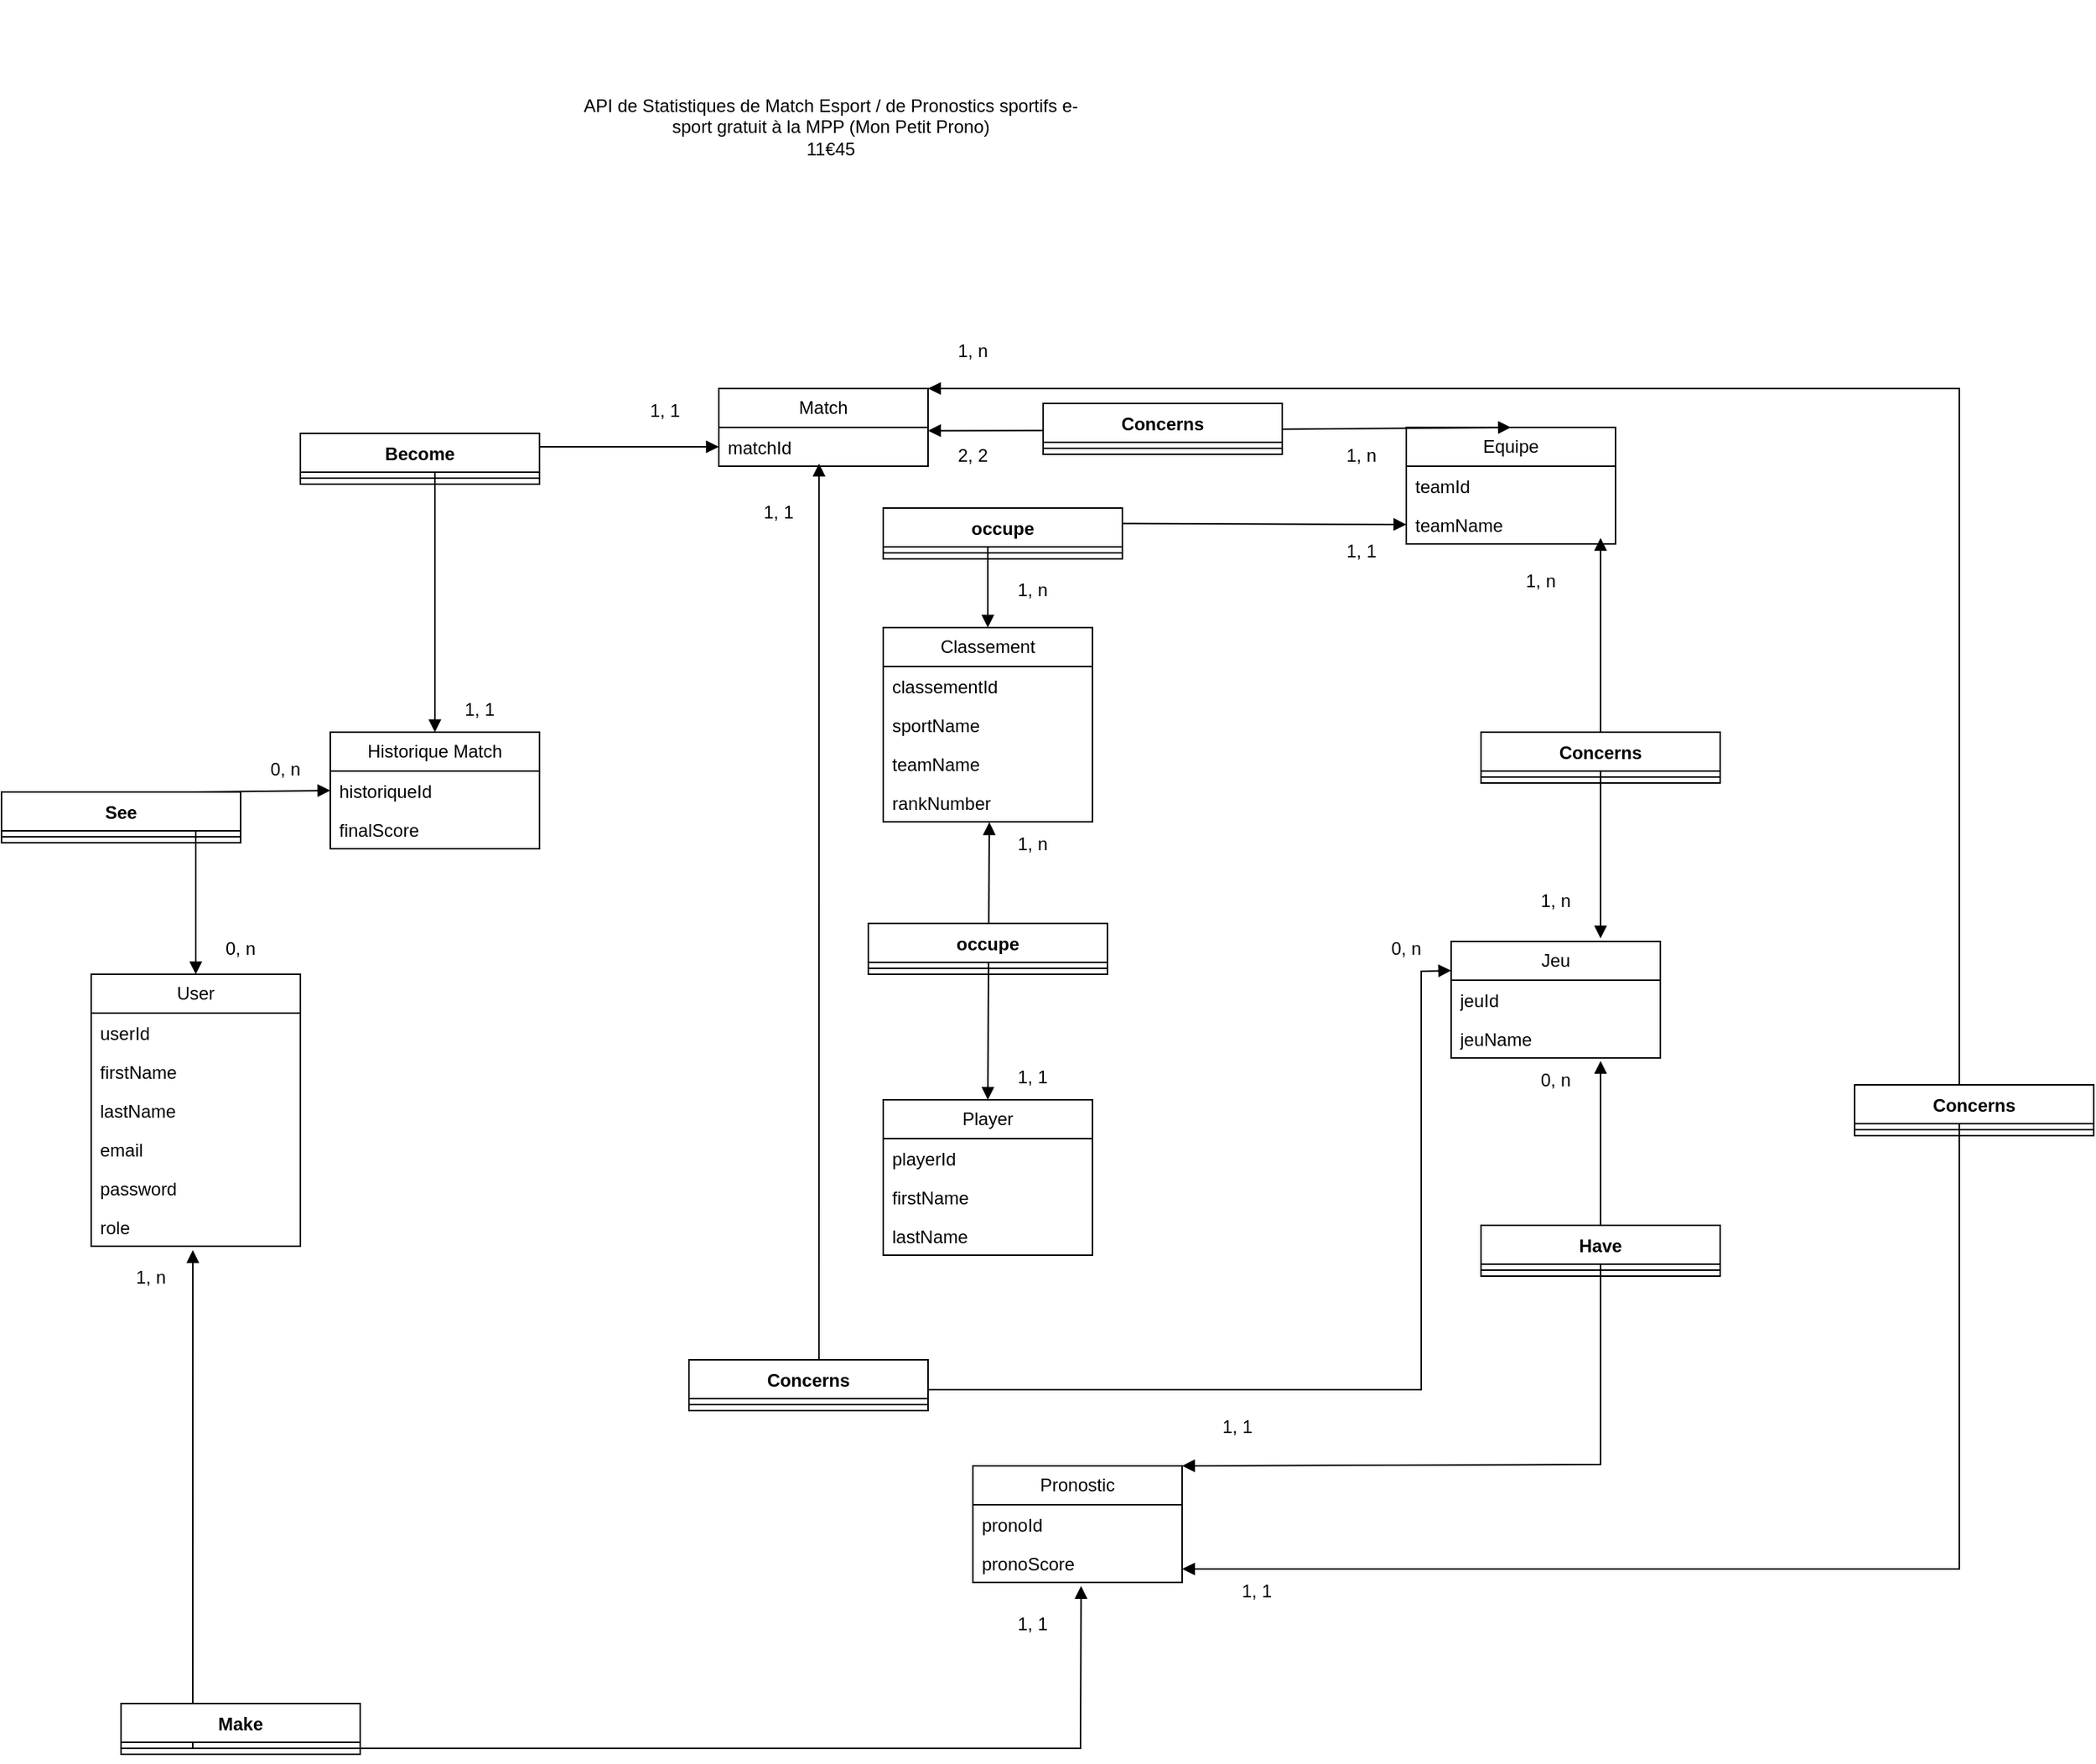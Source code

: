 <mxfile version="25.0.3">
  <diagram name="Page-1" id="5z3uFyTvS2i-2IkW8HLW">
    <mxGraphModel dx="2117" dy="1691" grid="1" gridSize="10" guides="1" tooltips="1" connect="1" arrows="1" fold="1" page="1" pageScale="1" pageWidth="827" pageHeight="1169" math="0" shadow="0">
      <root>
        <mxCell id="0" />
        <mxCell id="1" parent="0" />
        <mxCell id="lSi4QGeNBZKj2a0an09N-1" value="User" style="swimlane;fontStyle=0;childLayout=stackLayout;horizontal=1;startSize=26;fillColor=none;horizontalStack=0;resizeParent=1;resizeParentMax=0;resizeLast=0;collapsible=1;marginBottom=0;whiteSpace=wrap;html=1;" parent="1" vertex="1">
          <mxGeometry x="30" y="202" width="140" height="182" as="geometry" />
        </mxCell>
        <mxCell id="8D_o49C-jzK-6hSNuc0B-14" value="userId" style="text;strokeColor=none;fillColor=none;align=left;verticalAlign=top;spacingLeft=4;spacingRight=4;overflow=hidden;rotatable=0;points=[[0,0.5],[1,0.5]];portConstraint=eastwest;whiteSpace=wrap;html=1;" vertex="1" parent="lSi4QGeNBZKj2a0an09N-1">
          <mxGeometry y="26" width="140" height="26" as="geometry" />
        </mxCell>
        <mxCell id="lSi4QGeNBZKj2a0an09N-2" value="firstName" style="text;strokeColor=none;fillColor=none;align=left;verticalAlign=top;spacingLeft=4;spacingRight=4;overflow=hidden;rotatable=0;points=[[0,0.5],[1,0.5]];portConstraint=eastwest;whiteSpace=wrap;html=1;" parent="lSi4QGeNBZKj2a0an09N-1" vertex="1">
          <mxGeometry y="52" width="140" height="26" as="geometry" />
        </mxCell>
        <mxCell id="lSi4QGeNBZKj2a0an09N-3" value="lastName" style="text;strokeColor=none;fillColor=none;align=left;verticalAlign=top;spacingLeft=4;spacingRight=4;overflow=hidden;rotatable=0;points=[[0,0.5],[1,0.5]];portConstraint=eastwest;whiteSpace=wrap;html=1;" parent="lSi4QGeNBZKj2a0an09N-1" vertex="1">
          <mxGeometry y="78" width="140" height="26" as="geometry" />
        </mxCell>
        <mxCell id="lSi4QGeNBZKj2a0an09N-4" value="email" style="text;strokeColor=none;fillColor=none;align=left;verticalAlign=top;spacingLeft=4;spacingRight=4;overflow=hidden;rotatable=0;points=[[0,0.5],[1,0.5]];portConstraint=eastwest;whiteSpace=wrap;html=1;" parent="lSi4QGeNBZKj2a0an09N-1" vertex="1">
          <mxGeometry y="104" width="140" height="26" as="geometry" />
        </mxCell>
        <mxCell id="8D_o49C-jzK-6hSNuc0B-2" value="password" style="text;strokeColor=none;fillColor=none;align=left;verticalAlign=top;spacingLeft=4;spacingRight=4;overflow=hidden;rotatable=0;points=[[0,0.5],[1,0.5]];portConstraint=eastwest;whiteSpace=wrap;html=1;" vertex="1" parent="lSi4QGeNBZKj2a0an09N-1">
          <mxGeometry y="130" width="140" height="26" as="geometry" />
        </mxCell>
        <mxCell id="8D_o49C-jzK-6hSNuc0B-58" value="role" style="text;strokeColor=none;fillColor=none;align=left;verticalAlign=top;spacingLeft=4;spacingRight=4;overflow=hidden;rotatable=0;points=[[0,0.5],[1,0.5]];portConstraint=eastwest;whiteSpace=wrap;html=1;" vertex="1" parent="lSi4QGeNBZKj2a0an09N-1">
          <mxGeometry y="156" width="140" height="26" as="geometry" />
        </mxCell>
        <mxCell id="8D_o49C-jzK-6hSNuc0B-1" value="API de Statistiques de Match Esport / de Pronostics sportifs e-sport gratuit à la MPP (Mon Petit Prono)&lt;div&gt;11€45&lt;/div&gt;" style="text;html=1;align=center;verticalAlign=middle;whiteSpace=wrap;rounded=0;" vertex="1" parent="1">
          <mxGeometry x="350" y="-450" width="350" height="170" as="geometry" />
        </mxCell>
        <mxCell id="8D_o49C-jzK-6hSNuc0B-4" value="Historique Match" style="swimlane;fontStyle=0;childLayout=stackLayout;horizontal=1;startSize=26;fillColor=none;horizontalStack=0;resizeParent=1;resizeParentMax=0;resizeLast=0;collapsible=1;marginBottom=0;whiteSpace=wrap;html=1;" vertex="1" parent="1">
          <mxGeometry x="190" y="40" width="140" height="78" as="geometry" />
        </mxCell>
        <mxCell id="8D_o49C-jzK-6hSNuc0B-24" value="historiqueId" style="text;strokeColor=none;fillColor=none;align=left;verticalAlign=top;spacingLeft=4;spacingRight=4;overflow=hidden;rotatable=0;points=[[0,0.5],[1,0.5]];portConstraint=eastwest;whiteSpace=wrap;html=1;" vertex="1" parent="8D_o49C-jzK-6hSNuc0B-4">
          <mxGeometry y="26" width="140" height="26" as="geometry" />
        </mxCell>
        <mxCell id="8D_o49C-jzK-6hSNuc0B-6" value="finalScore" style="text;strokeColor=none;fillColor=none;align=left;verticalAlign=top;spacingLeft=4;spacingRight=4;overflow=hidden;rotatable=0;points=[[0,0.5],[1,0.5]];portConstraint=eastwest;whiteSpace=wrap;html=1;" vertex="1" parent="8D_o49C-jzK-6hSNuc0B-4">
          <mxGeometry y="52" width="140" height="26" as="geometry" />
        </mxCell>
        <mxCell id="8D_o49C-jzK-6hSNuc0B-9" value="Classement" style="swimlane;fontStyle=0;childLayout=stackLayout;horizontal=1;startSize=26;fillColor=none;horizontalStack=0;resizeParent=1;resizeParentMax=0;resizeLast=0;collapsible=1;marginBottom=0;whiteSpace=wrap;html=1;" vertex="1" parent="1">
          <mxGeometry x="560" y="-30" width="140" height="130" as="geometry" />
        </mxCell>
        <mxCell id="8D_o49C-jzK-6hSNuc0B-10" value="classementId" style="text;strokeColor=none;fillColor=none;align=left;verticalAlign=top;spacingLeft=4;spacingRight=4;overflow=hidden;rotatable=0;points=[[0,0.5],[1,0.5]];portConstraint=eastwest;whiteSpace=wrap;html=1;" vertex="1" parent="8D_o49C-jzK-6hSNuc0B-9">
          <mxGeometry y="26" width="140" height="26" as="geometry" />
        </mxCell>
        <mxCell id="8D_o49C-jzK-6hSNuc0B-11" value="sportName" style="text;strokeColor=none;fillColor=none;align=left;verticalAlign=top;spacingLeft=4;spacingRight=4;overflow=hidden;rotatable=0;points=[[0,0.5],[1,0.5]];portConstraint=eastwest;whiteSpace=wrap;html=1;" vertex="1" parent="8D_o49C-jzK-6hSNuc0B-9">
          <mxGeometry y="52" width="140" height="26" as="geometry" />
        </mxCell>
        <mxCell id="8D_o49C-jzK-6hSNuc0B-22" value="teamName" style="text;strokeColor=none;fillColor=none;align=left;verticalAlign=top;spacingLeft=4;spacingRight=4;overflow=hidden;rotatable=0;points=[[0,0.5],[1,0.5]];portConstraint=eastwest;whiteSpace=wrap;html=1;" vertex="1" parent="8D_o49C-jzK-6hSNuc0B-9">
          <mxGeometry y="78" width="140" height="26" as="geometry" />
        </mxCell>
        <mxCell id="8D_o49C-jzK-6hSNuc0B-23" value="rankNumber" style="text;strokeColor=none;fillColor=none;align=left;verticalAlign=top;spacingLeft=4;spacingRight=4;overflow=hidden;rotatable=0;points=[[0,0.5],[1,0.5]];portConstraint=eastwest;whiteSpace=wrap;html=1;" vertex="1" parent="8D_o49C-jzK-6hSNuc0B-9">
          <mxGeometry y="104" width="140" height="26" as="geometry" />
        </mxCell>
        <mxCell id="8D_o49C-jzK-6hSNuc0B-15" value="Jeu" style="swimlane;fontStyle=0;childLayout=stackLayout;horizontal=1;startSize=26;fillColor=none;horizontalStack=0;resizeParent=1;resizeParentMax=0;resizeLast=0;collapsible=1;marginBottom=0;whiteSpace=wrap;html=1;" vertex="1" parent="1">
          <mxGeometry x="940" y="180" width="140" height="78" as="geometry" />
        </mxCell>
        <mxCell id="8D_o49C-jzK-6hSNuc0B-16" value="jeuId" style="text;strokeColor=none;fillColor=none;align=left;verticalAlign=top;spacingLeft=4;spacingRight=4;overflow=hidden;rotatable=0;points=[[0,0.5],[1,0.5]];portConstraint=eastwest;whiteSpace=wrap;html=1;" vertex="1" parent="8D_o49C-jzK-6hSNuc0B-15">
          <mxGeometry y="26" width="140" height="26" as="geometry" />
        </mxCell>
        <mxCell id="8D_o49C-jzK-6hSNuc0B-17" value="jeuName" style="text;strokeColor=none;fillColor=none;align=left;verticalAlign=top;spacingLeft=4;spacingRight=4;overflow=hidden;rotatable=0;points=[[0,0.5],[1,0.5]];portConstraint=eastwest;whiteSpace=wrap;html=1;" vertex="1" parent="8D_o49C-jzK-6hSNuc0B-15">
          <mxGeometry y="52" width="140" height="26" as="geometry" />
        </mxCell>
        <mxCell id="8D_o49C-jzK-6hSNuc0B-19" value="Equipe" style="swimlane;fontStyle=0;childLayout=stackLayout;horizontal=1;startSize=26;fillColor=none;horizontalStack=0;resizeParent=1;resizeParentMax=0;resizeLast=0;collapsible=1;marginBottom=0;whiteSpace=wrap;html=1;" vertex="1" parent="1">
          <mxGeometry x="910" y="-164" width="140" height="78" as="geometry" />
        </mxCell>
        <mxCell id="8D_o49C-jzK-6hSNuc0B-20" value="teamId" style="text;strokeColor=none;fillColor=none;align=left;verticalAlign=top;spacingLeft=4;spacingRight=4;overflow=hidden;rotatable=0;points=[[0,0.5],[1,0.5]];portConstraint=eastwest;whiteSpace=wrap;html=1;" vertex="1" parent="8D_o49C-jzK-6hSNuc0B-19">
          <mxGeometry y="26" width="140" height="26" as="geometry" />
        </mxCell>
        <mxCell id="8D_o49C-jzK-6hSNuc0B-21" value="teamName" style="text;strokeColor=none;fillColor=none;align=left;verticalAlign=top;spacingLeft=4;spacingRight=4;overflow=hidden;rotatable=0;points=[[0,0.5],[1,0.5]];portConstraint=eastwest;whiteSpace=wrap;html=1;" vertex="1" parent="8D_o49C-jzK-6hSNuc0B-19">
          <mxGeometry y="52" width="140" height="26" as="geometry" />
        </mxCell>
        <mxCell id="8D_o49C-jzK-6hSNuc0B-25" value="Player" style="swimlane;fontStyle=0;childLayout=stackLayout;horizontal=1;startSize=26;fillColor=none;horizontalStack=0;resizeParent=1;resizeParentMax=0;resizeLast=0;collapsible=1;marginBottom=0;whiteSpace=wrap;html=1;" vertex="1" parent="1">
          <mxGeometry x="560" y="286" width="140" height="104" as="geometry" />
        </mxCell>
        <mxCell id="8D_o49C-jzK-6hSNuc0B-26" value="playerId" style="text;strokeColor=none;fillColor=none;align=left;verticalAlign=top;spacingLeft=4;spacingRight=4;overflow=hidden;rotatable=0;points=[[0,0.5],[1,0.5]];portConstraint=eastwest;whiteSpace=wrap;html=1;" vertex="1" parent="8D_o49C-jzK-6hSNuc0B-25">
          <mxGeometry y="26" width="140" height="26" as="geometry" />
        </mxCell>
        <mxCell id="8D_o49C-jzK-6hSNuc0B-27" value="firstName" style="text;strokeColor=none;fillColor=none;align=left;verticalAlign=top;spacingLeft=4;spacingRight=4;overflow=hidden;rotatable=0;points=[[0,0.5],[1,0.5]];portConstraint=eastwest;whiteSpace=wrap;html=1;" vertex="1" parent="8D_o49C-jzK-6hSNuc0B-25">
          <mxGeometry y="52" width="140" height="26" as="geometry" />
        </mxCell>
        <mxCell id="8D_o49C-jzK-6hSNuc0B-28" value="lastName" style="text;strokeColor=none;fillColor=none;align=left;verticalAlign=top;spacingLeft=4;spacingRight=4;overflow=hidden;rotatable=0;points=[[0,0.5],[1,0.5]];portConstraint=eastwest;whiteSpace=wrap;html=1;" vertex="1" parent="8D_o49C-jzK-6hSNuc0B-25">
          <mxGeometry y="78" width="140" height="26" as="geometry" />
        </mxCell>
        <mxCell id="8D_o49C-jzK-6hSNuc0B-33" value="Pronostic" style="swimlane;fontStyle=0;childLayout=stackLayout;horizontal=1;startSize=26;fillColor=none;horizontalStack=0;resizeParent=1;resizeParentMax=0;resizeLast=0;collapsible=1;marginBottom=0;whiteSpace=wrap;html=1;" vertex="1" parent="1">
          <mxGeometry x="620" y="531" width="140" height="78" as="geometry" />
        </mxCell>
        <mxCell id="8D_o49C-jzK-6hSNuc0B-34" value="pronoId" style="text;strokeColor=none;fillColor=none;align=left;verticalAlign=top;spacingLeft=4;spacingRight=4;overflow=hidden;rotatable=0;points=[[0,0.5],[1,0.5]];portConstraint=eastwest;whiteSpace=wrap;html=1;" vertex="1" parent="8D_o49C-jzK-6hSNuc0B-33">
          <mxGeometry y="26" width="140" height="26" as="geometry" />
        </mxCell>
        <mxCell id="8D_o49C-jzK-6hSNuc0B-32" value="pronoScore" style="text;strokeColor=none;fillColor=none;align=left;verticalAlign=top;spacingLeft=4;spacingRight=4;overflow=hidden;rotatable=0;points=[[0,0.5],[1,0.5]];portConstraint=eastwest;whiteSpace=wrap;html=1;" vertex="1" parent="8D_o49C-jzK-6hSNuc0B-33">
          <mxGeometry y="52" width="140" height="26" as="geometry" />
        </mxCell>
        <mxCell id="8D_o49C-jzK-6hSNuc0B-39" value="Match" style="swimlane;fontStyle=0;childLayout=stackLayout;horizontal=1;startSize=26;fillColor=none;horizontalStack=0;resizeParent=1;resizeParentMax=0;resizeLast=0;collapsible=1;marginBottom=0;whiteSpace=wrap;html=1;" vertex="1" parent="1">
          <mxGeometry x="450" y="-190" width="140" height="52" as="geometry" />
        </mxCell>
        <mxCell id="8D_o49C-jzK-6hSNuc0B-40" value="matchId" style="text;strokeColor=none;fillColor=none;align=left;verticalAlign=top;spacingLeft=4;spacingRight=4;overflow=hidden;rotatable=0;points=[[0,0.5],[1,0.5]];portConstraint=eastwest;whiteSpace=wrap;html=1;" vertex="1" parent="8D_o49C-jzK-6hSNuc0B-39">
          <mxGeometry y="26" width="140" height="26" as="geometry" />
        </mxCell>
        <mxCell id="8D_o49C-jzK-6hSNuc0B-48" value="" style="endArrow=block;startArrow=block;endFill=1;startFill=1;html=1;rounded=0;" edge="1" parent="1">
          <mxGeometry width="160" relative="1" as="geometry">
            <mxPoint x="1040" y="-90" as="sourcePoint" />
            <mxPoint x="1040" y="178" as="targetPoint" />
            <Array as="points">
              <mxPoint x="1040" y="120" />
            </Array>
          </mxGeometry>
        </mxCell>
        <mxCell id="8D_o49C-jzK-6hSNuc0B-50" value="" style="endArrow=block;startArrow=block;endFill=1;startFill=1;html=1;rounded=0;exitX=0;exitY=0.5;exitDx=0;exitDy=0;entryX=0.5;entryY=0;entryDx=0;entryDy=0;" edge="1" parent="1" source="8D_o49C-jzK-6hSNuc0B-24" target="lSi4QGeNBZKj2a0an09N-1">
          <mxGeometry width="160" relative="1" as="geometry">
            <mxPoint x="230" y="130" as="sourcePoint" />
            <mxPoint x="231" y="288" as="targetPoint" />
            <Array as="points">
              <mxPoint x="100" y="80" />
            </Array>
          </mxGeometry>
        </mxCell>
        <mxCell id="8D_o49C-jzK-6hSNuc0B-56" value="" style="endArrow=block;startArrow=block;endFill=1;startFill=1;html=1;rounded=0;exitX=0.5;exitY=0;exitDx=0;exitDy=0;entryX=1;entryY=0.085;entryDx=0;entryDy=0;entryPerimeter=0;" edge="1" parent="1" source="8D_o49C-jzK-6hSNuc0B-19" target="8D_o49C-jzK-6hSNuc0B-40">
          <mxGeometry width="160" relative="1" as="geometry">
            <mxPoint x="660" y="84" as="sourcePoint" />
            <mxPoint x="558" y="96" as="targetPoint" />
            <Array as="points">
              <mxPoint x="730" y="-162" />
            </Array>
          </mxGeometry>
        </mxCell>
        <mxCell id="8D_o49C-jzK-6hSNuc0B-59" value="" style="endArrow=block;startArrow=block;endFill=1;startFill=1;html=1;rounded=0;entryX=1;entryY=0;entryDx=0;entryDy=0;" edge="1" parent="1" target="8D_o49C-jzK-6hSNuc0B-33">
          <mxGeometry width="160" relative="1" as="geometry">
            <mxPoint x="1040" y="260" as="sourcePoint" />
            <mxPoint x="780" y="531" as="targetPoint" />
            <Array as="points">
              <mxPoint x="1040" y="530" />
            </Array>
          </mxGeometry>
        </mxCell>
        <mxCell id="8D_o49C-jzK-6hSNuc0B-67" value="" style="endArrow=block;startArrow=block;endFill=1;startFill=1;html=1;rounded=0;entryX=0.517;entryY=1.092;entryDx=0;entryDy=0;exitX=0.486;exitY=1.1;exitDx=0;exitDy=0;exitPerimeter=0;entryPerimeter=0;" edge="1" parent="1" source="8D_o49C-jzK-6hSNuc0B-58" target="8D_o49C-jzK-6hSNuc0B-32">
          <mxGeometry width="160" relative="1" as="geometry">
            <mxPoint x="311" y="330" as="sourcePoint" />
            <mxPoint x="120" y="730" as="targetPoint" />
            <Array as="points">
              <mxPoint x="98" y="720" />
              <mxPoint x="692" y="720" />
            </Array>
          </mxGeometry>
        </mxCell>
        <mxCell id="8D_o49C-jzK-6hSNuc0B-69" value="" style="endArrow=block;startArrow=block;endFill=1;startFill=1;html=1;rounded=0;exitX=1;exitY=0;exitDx=0;exitDy=0;" edge="1" parent="1" source="8D_o49C-jzK-6hSNuc0B-39">
          <mxGeometry width="160" relative="1" as="geometry">
            <mxPoint x="318" y="171" as="sourcePoint" />
            <mxPoint x="760" y="600" as="targetPoint" />
            <Array as="points">
              <mxPoint x="1280" y="-190" />
              <mxPoint x="1280" y="200" />
              <mxPoint x="1280" y="600" />
              <mxPoint x="1010" y="600" />
              <mxPoint x="870" y="600" />
            </Array>
          </mxGeometry>
        </mxCell>
        <mxCell id="8D_o49C-jzK-6hSNuc0B-72" value="1, n" style="text;html=1;align=center;verticalAlign=middle;whiteSpace=wrap;rounded=0;" vertex="1" parent="1">
          <mxGeometry x="40" y="390" width="60" height="30" as="geometry" />
        </mxCell>
        <mxCell id="8D_o49C-jzK-6hSNuc0B-73" value="1, 1" style="text;html=1;align=center;verticalAlign=middle;whiteSpace=wrap;rounded=0;" vertex="1" parent="1">
          <mxGeometry x="630" y="622" width="60" height="30" as="geometry" />
        </mxCell>
        <mxCell id="8D_o49C-jzK-6hSNuc0B-74" value="1, 1" style="text;html=1;align=center;verticalAlign=middle;whiteSpace=wrap;rounded=0;" vertex="1" parent="1">
          <mxGeometry x="767" y="490" width="60" height="30" as="geometry" />
        </mxCell>
        <mxCell id="8D_o49C-jzK-6hSNuc0B-75" value="0, n" style="text;html=1;align=center;verticalAlign=middle;whiteSpace=wrap;rounded=0;" vertex="1" parent="1">
          <mxGeometry x="980" y="258" width="60" height="30" as="geometry" />
        </mxCell>
        <mxCell id="8D_o49C-jzK-6hSNuc0B-76" value="1, n" style="text;html=1;align=center;verticalAlign=middle;whiteSpace=wrap;rounded=0;" vertex="1" parent="1">
          <mxGeometry x="980" y="138" width="60" height="30" as="geometry" />
        </mxCell>
        <mxCell id="8D_o49C-jzK-6hSNuc0B-79" value="2, 2" style="text;html=1;align=center;verticalAlign=middle;whiteSpace=wrap;rounded=0;" vertex="1" parent="1">
          <mxGeometry x="590" y="-160" width="60" height="30" as="geometry" />
        </mxCell>
        <mxCell id="8D_o49C-jzK-6hSNuc0B-80" value="1, 1" style="text;html=1;align=center;verticalAlign=middle;whiteSpace=wrap;rounded=0;" vertex="1" parent="1">
          <mxGeometry x="384" y="-190" width="60" height="30" as="geometry" />
        </mxCell>
        <mxCell id="8D_o49C-jzK-6hSNuc0B-81" value="1, 1" style="text;html=1;align=center;verticalAlign=middle;whiteSpace=wrap;rounded=0;" vertex="1" parent="1">
          <mxGeometry x="260" y="10" width="60" height="30" as="geometry" />
        </mxCell>
        <mxCell id="8D_o49C-jzK-6hSNuc0B-82" value="0, n" style="text;html=1;align=center;verticalAlign=middle;whiteSpace=wrap;rounded=0;" vertex="1" parent="1">
          <mxGeometry x="100" y="170" width="60" height="30" as="geometry" />
        </mxCell>
        <mxCell id="8D_o49C-jzK-6hSNuc0B-83" value="0, n" style="text;html=1;align=center;verticalAlign=middle;whiteSpace=wrap;rounded=0;" vertex="1" parent="1">
          <mxGeometry x="130" y="50" width="60" height="30" as="geometry" />
        </mxCell>
        <mxCell id="8D_o49C-jzK-6hSNuc0B-84" value="1, n" style="text;html=1;align=center;verticalAlign=middle;whiteSpace=wrap;rounded=0;" vertex="1" parent="1">
          <mxGeometry x="590" y="-230" width="60" height="30" as="geometry" />
        </mxCell>
        <mxCell id="8D_o49C-jzK-6hSNuc0B-85" value="1, 1" style="text;html=1;align=center;verticalAlign=middle;whiteSpace=wrap;rounded=0;" vertex="1" parent="1">
          <mxGeometry x="780" y="600" width="60" height="30" as="geometry" />
        </mxCell>
        <mxCell id="8D_o49C-jzK-6hSNuc0B-87" value="1, n" style="text;html=1;align=center;verticalAlign=middle;whiteSpace=wrap;rounded=0;" vertex="1" parent="1">
          <mxGeometry x="850" y="-160" width="60" height="30" as="geometry" />
        </mxCell>
        <mxCell id="8D_o49C-jzK-6hSNuc0B-99" value="" style="endArrow=block;startArrow=block;endFill=1;startFill=1;html=1;rounded=0;entryX=0;entryY=0.5;entryDx=0;entryDy=0;exitX=0.5;exitY=0;exitDx=0;exitDy=0;" edge="1" parent="1" source="8D_o49C-jzK-6hSNuc0B-4" target="8D_o49C-jzK-6hSNuc0B-40">
          <mxGeometry width="160" relative="1" as="geometry">
            <mxPoint x="340" y="-151" as="sourcePoint" />
            <mxPoint x="500" y="-60" as="targetPoint" />
            <Array as="points">
              <mxPoint x="260" y="-151" />
            </Array>
          </mxGeometry>
        </mxCell>
        <mxCell id="8D_o49C-jzK-6hSNuc0B-102" value="Concerns" style="swimlane;fontStyle=1;align=center;verticalAlign=top;childLayout=stackLayout;horizontal=1;startSize=26;horizontalStack=0;resizeParent=1;resizeParentMax=0;resizeLast=0;collapsible=1;marginBottom=0;whiteSpace=wrap;html=1;" vertex="1" parent="1">
          <mxGeometry x="667" y="-180" width="160" height="34" as="geometry">
            <mxRectangle x="180" y="-190" width="80" height="30" as="alternateBounds" />
          </mxGeometry>
        </mxCell>
        <mxCell id="8D_o49C-jzK-6hSNuc0B-103" value="" style="line;strokeWidth=1;fillColor=none;align=left;verticalAlign=middle;spacingTop=-1;spacingLeft=3;spacingRight=3;rotatable=0;labelPosition=right;points=[];portConstraint=eastwest;strokeColor=inherit;" vertex="1" parent="8D_o49C-jzK-6hSNuc0B-102">
          <mxGeometry y="26" width="160" height="8" as="geometry" />
        </mxCell>
        <mxCell id="8D_o49C-jzK-6hSNuc0B-105" value="Concerns" style="swimlane;fontStyle=1;align=center;verticalAlign=top;childLayout=stackLayout;horizontal=1;startSize=26;horizontalStack=0;resizeParent=1;resizeParentMax=0;resizeLast=0;collapsible=1;marginBottom=0;whiteSpace=wrap;html=1;" vertex="1" parent="1">
          <mxGeometry x="960" y="40" width="160" height="34" as="geometry">
            <mxRectangle x="180" y="-190" width="80" height="30" as="alternateBounds" />
          </mxGeometry>
        </mxCell>
        <mxCell id="8D_o49C-jzK-6hSNuc0B-106" value="" style="line;strokeWidth=1;fillColor=none;align=left;verticalAlign=middle;spacingTop=-1;spacingLeft=3;spacingRight=3;rotatable=0;labelPosition=right;points=[];portConstraint=eastwest;strokeColor=inherit;" vertex="1" parent="8D_o49C-jzK-6hSNuc0B-105">
          <mxGeometry y="26" width="160" height="8" as="geometry" />
        </mxCell>
        <mxCell id="8D_o49C-jzK-6hSNuc0B-109" value="Have" style="swimlane;fontStyle=1;align=center;verticalAlign=top;childLayout=stackLayout;horizontal=1;startSize=26;horizontalStack=0;resizeParent=1;resizeParentMax=0;resizeLast=0;collapsible=1;marginBottom=0;whiteSpace=wrap;html=1;" vertex="1" parent="1">
          <mxGeometry x="960" y="370" width="160" height="34" as="geometry">
            <mxRectangle x="180" y="-190" width="80" height="30" as="alternateBounds" />
          </mxGeometry>
        </mxCell>
        <mxCell id="8D_o49C-jzK-6hSNuc0B-110" value="" style="line;strokeWidth=1;fillColor=none;align=left;verticalAlign=middle;spacingTop=-1;spacingLeft=3;spacingRight=3;rotatable=0;labelPosition=right;points=[];portConstraint=eastwest;strokeColor=inherit;" vertex="1" parent="8D_o49C-jzK-6hSNuc0B-109">
          <mxGeometry y="26" width="160" height="8" as="geometry" />
        </mxCell>
        <mxCell id="8D_o49C-jzK-6hSNuc0B-113" value="See" style="swimlane;fontStyle=1;align=center;verticalAlign=top;childLayout=stackLayout;horizontal=1;startSize=26;horizontalStack=0;resizeParent=1;resizeParentMax=0;resizeLast=0;collapsible=1;marginBottom=0;whiteSpace=wrap;html=1;" vertex="1" parent="1">
          <mxGeometry x="-30" y="80" width="160" height="34" as="geometry">
            <mxRectangle x="180" y="-190" width="80" height="30" as="alternateBounds" />
          </mxGeometry>
        </mxCell>
        <mxCell id="8D_o49C-jzK-6hSNuc0B-114" value="" style="line;strokeWidth=1;fillColor=none;align=left;verticalAlign=middle;spacingTop=-1;spacingLeft=3;spacingRight=3;rotatable=0;labelPosition=right;points=[];portConstraint=eastwest;strokeColor=inherit;" vertex="1" parent="8D_o49C-jzK-6hSNuc0B-113">
          <mxGeometry y="26" width="160" height="8" as="geometry" />
        </mxCell>
        <mxCell id="8D_o49C-jzK-6hSNuc0B-117" value="Concerns" style="swimlane;fontStyle=1;align=center;verticalAlign=top;childLayout=stackLayout;horizontal=1;startSize=26;horizontalStack=0;resizeParent=1;resizeParentMax=0;resizeLast=0;collapsible=1;marginBottom=0;whiteSpace=wrap;html=1;" vertex="1" parent="1">
          <mxGeometry x="1210" y="276" width="160" height="34" as="geometry">
            <mxRectangle x="180" y="-190" width="80" height="30" as="alternateBounds" />
          </mxGeometry>
        </mxCell>
        <mxCell id="8D_o49C-jzK-6hSNuc0B-118" value="" style="line;strokeWidth=1;fillColor=none;align=left;verticalAlign=middle;spacingTop=-1;spacingLeft=3;spacingRight=3;rotatable=0;labelPosition=right;points=[];portConstraint=eastwest;strokeColor=inherit;" vertex="1" parent="8D_o49C-jzK-6hSNuc0B-117">
          <mxGeometry y="26" width="160" height="8" as="geometry" />
        </mxCell>
        <mxCell id="8D_o49C-jzK-6hSNuc0B-119" value="Make" style="swimlane;fontStyle=1;align=center;verticalAlign=top;childLayout=stackLayout;horizontal=1;startSize=26;horizontalStack=0;resizeParent=1;resizeParentMax=0;resizeLast=0;collapsible=1;marginBottom=0;whiteSpace=wrap;html=1;" vertex="1" parent="1">
          <mxGeometry x="50" y="690" width="160" height="34" as="geometry">
            <mxRectangle x="180" y="-190" width="80" height="30" as="alternateBounds" />
          </mxGeometry>
        </mxCell>
        <mxCell id="8D_o49C-jzK-6hSNuc0B-120" value="" style="line;strokeWidth=1;fillColor=none;align=left;verticalAlign=middle;spacingTop=-1;spacingLeft=3;spacingRight=3;rotatable=0;labelPosition=right;points=[];portConstraint=eastwest;strokeColor=inherit;" vertex="1" parent="8D_o49C-jzK-6hSNuc0B-119">
          <mxGeometry y="26" width="160" height="8" as="geometry" />
        </mxCell>
        <mxCell id="8D_o49C-jzK-6hSNuc0B-121" value="Become" style="swimlane;fontStyle=1;align=center;verticalAlign=top;childLayout=stackLayout;horizontal=1;startSize=26;horizontalStack=0;resizeParent=1;resizeParentMax=0;resizeLast=0;collapsible=1;marginBottom=0;whiteSpace=wrap;html=1;" vertex="1" parent="1">
          <mxGeometry x="170" y="-160" width="160" height="34" as="geometry">
            <mxRectangle x="180" y="-190" width="80" height="30" as="alternateBounds" />
          </mxGeometry>
        </mxCell>
        <mxCell id="8D_o49C-jzK-6hSNuc0B-122" value="" style="line;strokeWidth=1;fillColor=none;align=left;verticalAlign=middle;spacingTop=-1;spacingLeft=3;spacingRight=3;rotatable=0;labelPosition=right;points=[];portConstraint=eastwest;strokeColor=inherit;" vertex="1" parent="8D_o49C-jzK-6hSNuc0B-121">
          <mxGeometry y="26" width="160" height="8" as="geometry" />
        </mxCell>
        <mxCell id="8D_o49C-jzK-6hSNuc0B-124" value="" style="endArrow=block;startArrow=block;endFill=1;startFill=1;html=1;rounded=0;exitX=0.507;exitY=1.011;exitDx=0;exitDy=0;entryX=0.5;entryY=0;entryDx=0;entryDy=0;exitPerimeter=0;" edge="1" parent="1" source="8D_o49C-jzK-6hSNuc0B-23" target="8D_o49C-jzK-6hSNuc0B-25">
          <mxGeometry width="160" relative="1" as="geometry">
            <mxPoint x="746" y="120" as="sourcePoint" />
            <mxPoint x="748" y="384" as="targetPoint" />
            <Array as="points" />
          </mxGeometry>
        </mxCell>
        <mxCell id="8D_o49C-jzK-6hSNuc0B-125" value="occupe" style="swimlane;fontStyle=1;align=center;verticalAlign=top;childLayout=stackLayout;horizontal=1;startSize=26;horizontalStack=0;resizeParent=1;resizeParentMax=0;resizeLast=0;collapsible=1;marginBottom=0;whiteSpace=wrap;html=1;" vertex="1" parent="1">
          <mxGeometry x="550" y="168" width="160" height="34" as="geometry">
            <mxRectangle x="180" y="-190" width="80" height="30" as="alternateBounds" />
          </mxGeometry>
        </mxCell>
        <mxCell id="8D_o49C-jzK-6hSNuc0B-126" value="" style="line;strokeWidth=1;fillColor=none;align=left;verticalAlign=middle;spacingTop=-1;spacingLeft=3;spacingRight=3;rotatable=0;labelPosition=right;points=[];portConstraint=eastwest;strokeColor=inherit;" vertex="1" parent="8D_o49C-jzK-6hSNuc0B-125">
          <mxGeometry y="26" width="160" height="8" as="geometry" />
        </mxCell>
        <mxCell id="8D_o49C-jzK-6hSNuc0B-127" value="" style="endArrow=block;startArrow=block;endFill=1;startFill=1;html=1;rounded=0;exitX=0;exitY=0.5;exitDx=0;exitDy=0;entryX=0.5;entryY=0;entryDx=0;entryDy=0;" edge="1" parent="1" source="8D_o49C-jzK-6hSNuc0B-21" target="8D_o49C-jzK-6hSNuc0B-9">
          <mxGeometry width="160" relative="1" as="geometry">
            <mxPoint x="810.41" y="-6" as="sourcePoint" />
            <mxPoint x="809.41" y="180" as="targetPoint" />
            <Array as="points">
              <mxPoint x="630" y="-100" />
            </Array>
          </mxGeometry>
        </mxCell>
        <mxCell id="8D_o49C-jzK-6hSNuc0B-128" value="occupe" style="swimlane;fontStyle=1;align=center;verticalAlign=top;childLayout=stackLayout;horizontal=1;startSize=26;horizontalStack=0;resizeParent=1;resizeParentMax=0;resizeLast=0;collapsible=1;marginBottom=0;whiteSpace=wrap;html=1;" vertex="1" parent="1">
          <mxGeometry x="560" y="-110" width="160" height="34" as="geometry">
            <mxRectangle x="180" y="-190" width="80" height="30" as="alternateBounds" />
          </mxGeometry>
        </mxCell>
        <mxCell id="8D_o49C-jzK-6hSNuc0B-129" value="" style="line;strokeWidth=1;fillColor=none;align=left;verticalAlign=middle;spacingTop=-1;spacingLeft=3;spacingRight=3;rotatable=0;labelPosition=right;points=[];portConstraint=eastwest;strokeColor=inherit;" vertex="1" parent="8D_o49C-jzK-6hSNuc0B-128">
          <mxGeometry y="26" width="160" height="8" as="geometry" />
        </mxCell>
        <mxCell id="8D_o49C-jzK-6hSNuc0B-131" value="1, 1" style="text;html=1;align=center;verticalAlign=middle;whiteSpace=wrap;rounded=0;" vertex="1" parent="1">
          <mxGeometry x="850" y="-94" width="60" height="26" as="geometry" />
        </mxCell>
        <mxCell id="8D_o49C-jzK-6hSNuc0B-132" value="1, 1" style="text;html=1;align=center;verticalAlign=middle;whiteSpace=wrap;rounded=0;" vertex="1" parent="1">
          <mxGeometry x="630" y="256" width="60" height="30" as="geometry" />
        </mxCell>
        <mxCell id="8D_o49C-jzK-6hSNuc0B-133" value="1, n" style="text;html=1;align=center;verticalAlign=middle;whiteSpace=wrap;rounded=0;" vertex="1" parent="1">
          <mxGeometry x="630" y="100" width="60" height="30" as="geometry" />
        </mxCell>
        <mxCell id="8D_o49C-jzK-6hSNuc0B-134" value="1, n" style="text;html=1;align=center;verticalAlign=middle;whiteSpace=wrap;rounded=0;" vertex="1" parent="1">
          <mxGeometry x="635" y="-70" width="50" height="30" as="geometry" />
        </mxCell>
        <mxCell id="8D_o49C-jzK-6hSNuc0B-135" value="" style="endArrow=block;startArrow=block;endFill=1;startFill=1;html=1;rounded=0;exitX=0.479;exitY=0.934;exitDx=0;exitDy=0;entryX=0;entryY=0.25;entryDx=0;entryDy=0;exitPerimeter=0;" edge="1" parent="1" source="8D_o49C-jzK-6hSNuc0B-40" target="8D_o49C-jzK-6hSNuc0B-15">
          <mxGeometry width="160" relative="1" as="geometry">
            <mxPoint x="471" y="30" as="sourcePoint" />
            <mxPoint x="470" y="216" as="targetPoint" />
            <Array as="points">
              <mxPoint x="517" y="480" />
              <mxPoint x="920" y="480" />
              <mxPoint x="920" y="200" />
            </Array>
          </mxGeometry>
        </mxCell>
        <mxCell id="8D_o49C-jzK-6hSNuc0B-136" value="1, n" style="text;html=1;align=center;verticalAlign=middle;whiteSpace=wrap;rounded=0;" vertex="1" parent="1">
          <mxGeometry x="970" y="-76" width="60" height="30" as="geometry" />
        </mxCell>
        <mxCell id="8D_o49C-jzK-6hSNuc0B-138" value="Concerns" style="swimlane;fontStyle=1;align=center;verticalAlign=top;childLayout=stackLayout;horizontal=1;startSize=26;horizontalStack=0;resizeParent=1;resizeParentMax=0;resizeLast=0;collapsible=1;marginBottom=0;whiteSpace=wrap;html=1;" vertex="1" parent="1">
          <mxGeometry x="430" y="460" width="160" height="34" as="geometry">
            <mxRectangle x="180" y="-190" width="80" height="30" as="alternateBounds" />
          </mxGeometry>
        </mxCell>
        <mxCell id="8D_o49C-jzK-6hSNuc0B-139" value="" style="line;strokeWidth=1;fillColor=none;align=left;verticalAlign=middle;spacingTop=-1;spacingLeft=3;spacingRight=3;rotatable=0;labelPosition=right;points=[];portConstraint=eastwest;strokeColor=inherit;" vertex="1" parent="8D_o49C-jzK-6hSNuc0B-138">
          <mxGeometry y="26" width="160" height="8" as="geometry" />
        </mxCell>
        <mxCell id="8D_o49C-jzK-6hSNuc0B-140" value="0, n" style="text;html=1;align=center;verticalAlign=middle;whiteSpace=wrap;rounded=0;" vertex="1" parent="1">
          <mxGeometry x="880" y="172" width="60" height="26" as="geometry" />
        </mxCell>
        <mxCell id="8D_o49C-jzK-6hSNuc0B-142" value="1, 1" style="text;html=1;align=center;verticalAlign=middle;whiteSpace=wrap;rounded=0;" vertex="1" parent="1">
          <mxGeometry x="460" y="-120" width="60" height="26" as="geometry" />
        </mxCell>
      </root>
    </mxGraphModel>
  </diagram>
</mxfile>
